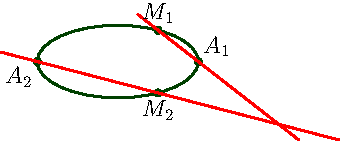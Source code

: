 size(6cm);

pen Gv = darkgreen +1;

real a = 2;
real b = 0.9;
pair A1 = (a,0);
pair A2 = (-a,0);
path Ell = scale(a,b)* unitcircle;

draw(Ell,Gv);
dot(A1,Gv+4);
dot(A2,Gv+4);

real d = 1;
pair M1 = (d,b*sqrt(1-d^2/a^2));
pair M2 = (d,-b*sqrt(1-d^2/a^2));
dot(M1,Gv+4);
dot(M2,Gv+4);
pair v1 = M1 - A1;
pair v2 = M2 - A2;

draw(A1-2.5*v1--A1+1.5*v1,red+1);
draw(A2-0.3*v2--A2+2.5*v2,red+1);

label("$A_1$",A1,NE);
label("$A_2$",A2,SW);
label("$M_1$",M1,N);
label("$M_2$",M2,S);